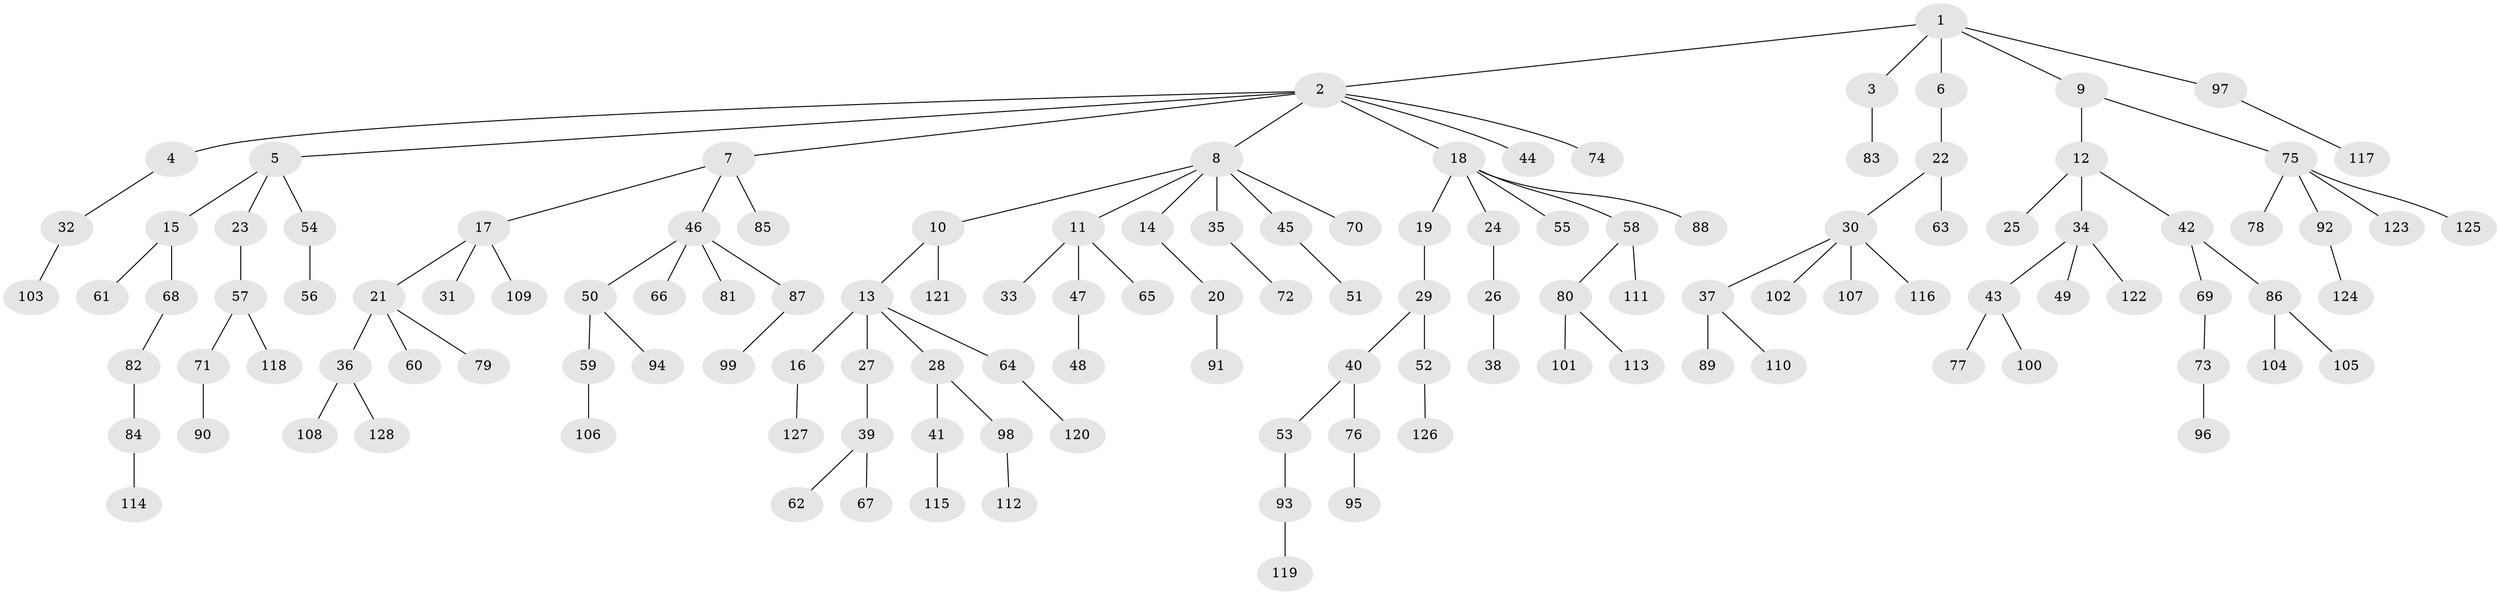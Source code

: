 // coarse degree distribution, {2: 0.1794871794871795, 1: 0.5384615384615384, 4: 0.07692307692307693, 6: 0.02564102564102564, 3: 0.15384615384615385, 5: 0.02564102564102564}
// Generated by graph-tools (version 1.1) at 2025/37/03/04/25 23:37:24]
// undirected, 128 vertices, 127 edges
graph export_dot {
  node [color=gray90,style=filled];
  1;
  2;
  3;
  4;
  5;
  6;
  7;
  8;
  9;
  10;
  11;
  12;
  13;
  14;
  15;
  16;
  17;
  18;
  19;
  20;
  21;
  22;
  23;
  24;
  25;
  26;
  27;
  28;
  29;
  30;
  31;
  32;
  33;
  34;
  35;
  36;
  37;
  38;
  39;
  40;
  41;
  42;
  43;
  44;
  45;
  46;
  47;
  48;
  49;
  50;
  51;
  52;
  53;
  54;
  55;
  56;
  57;
  58;
  59;
  60;
  61;
  62;
  63;
  64;
  65;
  66;
  67;
  68;
  69;
  70;
  71;
  72;
  73;
  74;
  75;
  76;
  77;
  78;
  79;
  80;
  81;
  82;
  83;
  84;
  85;
  86;
  87;
  88;
  89;
  90;
  91;
  92;
  93;
  94;
  95;
  96;
  97;
  98;
  99;
  100;
  101;
  102;
  103;
  104;
  105;
  106;
  107;
  108;
  109;
  110;
  111;
  112;
  113;
  114;
  115;
  116;
  117;
  118;
  119;
  120;
  121;
  122;
  123;
  124;
  125;
  126;
  127;
  128;
  1 -- 2;
  1 -- 3;
  1 -- 6;
  1 -- 9;
  1 -- 97;
  2 -- 4;
  2 -- 5;
  2 -- 7;
  2 -- 8;
  2 -- 18;
  2 -- 44;
  2 -- 74;
  3 -- 83;
  4 -- 32;
  5 -- 15;
  5 -- 23;
  5 -- 54;
  6 -- 22;
  7 -- 17;
  7 -- 46;
  7 -- 85;
  8 -- 10;
  8 -- 11;
  8 -- 14;
  8 -- 35;
  8 -- 45;
  8 -- 70;
  9 -- 12;
  9 -- 75;
  10 -- 13;
  10 -- 121;
  11 -- 33;
  11 -- 47;
  11 -- 65;
  12 -- 25;
  12 -- 34;
  12 -- 42;
  13 -- 16;
  13 -- 27;
  13 -- 28;
  13 -- 64;
  14 -- 20;
  15 -- 61;
  15 -- 68;
  16 -- 127;
  17 -- 21;
  17 -- 31;
  17 -- 109;
  18 -- 19;
  18 -- 24;
  18 -- 55;
  18 -- 58;
  18 -- 88;
  19 -- 29;
  20 -- 91;
  21 -- 36;
  21 -- 60;
  21 -- 79;
  22 -- 30;
  22 -- 63;
  23 -- 57;
  24 -- 26;
  26 -- 38;
  27 -- 39;
  28 -- 41;
  28 -- 98;
  29 -- 40;
  29 -- 52;
  30 -- 37;
  30 -- 102;
  30 -- 107;
  30 -- 116;
  32 -- 103;
  34 -- 43;
  34 -- 49;
  34 -- 122;
  35 -- 72;
  36 -- 108;
  36 -- 128;
  37 -- 89;
  37 -- 110;
  39 -- 62;
  39 -- 67;
  40 -- 53;
  40 -- 76;
  41 -- 115;
  42 -- 69;
  42 -- 86;
  43 -- 77;
  43 -- 100;
  45 -- 51;
  46 -- 50;
  46 -- 66;
  46 -- 81;
  46 -- 87;
  47 -- 48;
  50 -- 59;
  50 -- 94;
  52 -- 126;
  53 -- 93;
  54 -- 56;
  57 -- 71;
  57 -- 118;
  58 -- 80;
  58 -- 111;
  59 -- 106;
  64 -- 120;
  68 -- 82;
  69 -- 73;
  71 -- 90;
  73 -- 96;
  75 -- 78;
  75 -- 92;
  75 -- 123;
  75 -- 125;
  76 -- 95;
  80 -- 101;
  80 -- 113;
  82 -- 84;
  84 -- 114;
  86 -- 104;
  86 -- 105;
  87 -- 99;
  92 -- 124;
  93 -- 119;
  97 -- 117;
  98 -- 112;
}
